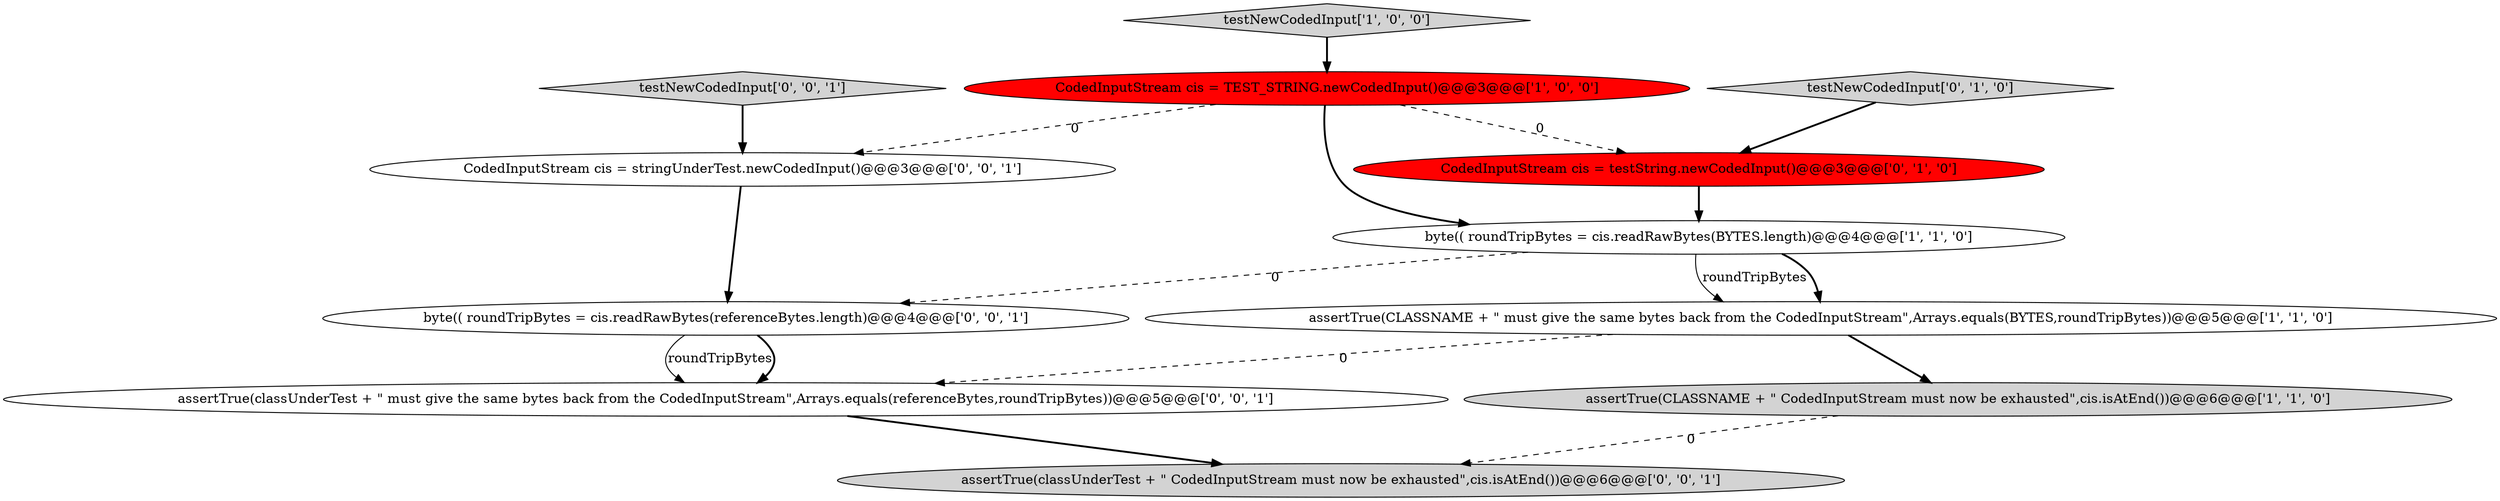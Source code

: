 digraph {
9 [style = filled, label = "assertTrue(classUnderTest + \" must give the same bytes back from the CodedInputStream\",Arrays.equals(referenceBytes,roundTripBytes))@@@5@@@['0', '0', '1']", fillcolor = white, shape = ellipse image = "AAA0AAABBB3BBB"];
6 [style = filled, label = "testNewCodedInput['0', '1', '0']", fillcolor = lightgray, shape = diamond image = "AAA0AAABBB2BBB"];
10 [style = filled, label = "testNewCodedInput['0', '0', '1']", fillcolor = lightgray, shape = diamond image = "AAA0AAABBB3BBB"];
8 [style = filled, label = "byte(( roundTripBytes = cis.readRawBytes(referenceBytes.length)@@@4@@@['0', '0', '1']", fillcolor = white, shape = ellipse image = "AAA0AAABBB3BBB"];
3 [style = filled, label = "testNewCodedInput['1', '0', '0']", fillcolor = lightgray, shape = diamond image = "AAA0AAABBB1BBB"];
7 [style = filled, label = "CodedInputStream cis = stringUnderTest.newCodedInput()@@@3@@@['0', '0', '1']", fillcolor = white, shape = ellipse image = "AAA0AAABBB3BBB"];
0 [style = filled, label = "CodedInputStream cis = TEST_STRING.newCodedInput()@@@3@@@['1', '0', '0']", fillcolor = red, shape = ellipse image = "AAA1AAABBB1BBB"];
1 [style = filled, label = "byte(( roundTripBytes = cis.readRawBytes(BYTES.length)@@@4@@@['1', '1', '0']", fillcolor = white, shape = ellipse image = "AAA0AAABBB1BBB"];
2 [style = filled, label = "assertTrue(CLASSNAME + \" CodedInputStream must now be exhausted\",cis.isAtEnd())@@@6@@@['1', '1', '0']", fillcolor = lightgray, shape = ellipse image = "AAA0AAABBB1BBB"];
11 [style = filled, label = "assertTrue(classUnderTest + \" CodedInputStream must now be exhausted\",cis.isAtEnd())@@@6@@@['0', '0', '1']", fillcolor = lightgray, shape = ellipse image = "AAA0AAABBB3BBB"];
5 [style = filled, label = "CodedInputStream cis = testString.newCodedInput()@@@3@@@['0', '1', '0']", fillcolor = red, shape = ellipse image = "AAA1AAABBB2BBB"];
4 [style = filled, label = "assertTrue(CLASSNAME + \" must give the same bytes back from the CodedInputStream\",Arrays.equals(BYTES,roundTripBytes))@@@5@@@['1', '1', '0']", fillcolor = white, shape = ellipse image = "AAA0AAABBB1BBB"];
1->4 [style = solid, label="roundTripBytes"];
2->11 [style = dashed, label="0"];
5->1 [style = bold, label=""];
6->5 [style = bold, label=""];
1->4 [style = bold, label=""];
1->8 [style = dashed, label="0"];
4->9 [style = dashed, label="0"];
4->2 [style = bold, label=""];
8->9 [style = solid, label="roundTripBytes"];
9->11 [style = bold, label=""];
0->5 [style = dashed, label="0"];
0->7 [style = dashed, label="0"];
7->8 [style = bold, label=""];
10->7 [style = bold, label=""];
0->1 [style = bold, label=""];
3->0 [style = bold, label=""];
8->9 [style = bold, label=""];
}
